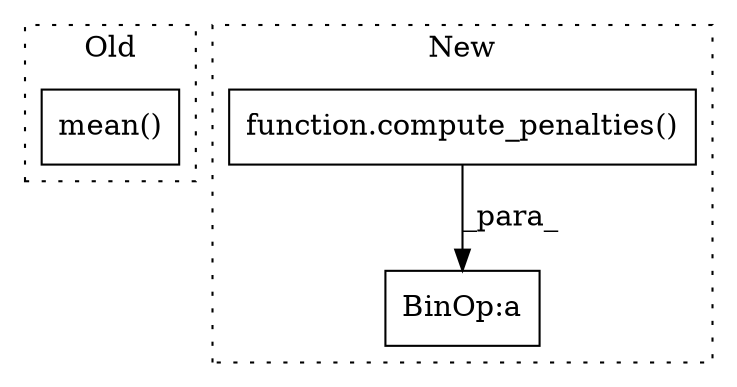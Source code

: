 digraph G {
subgraph cluster0 {
1 [label="mean()" a="75" s="2851" l="69" shape="box"];
label = "Old";
style="dotted";
}
subgraph cluster1 {
2 [label="function.compute_penalties()" a="75" s="4180,4212" l="18,109" shape="box"];
3 [label="BinOp:a" a="82" s="4347" l="3" shape="box"];
label = "New";
style="dotted";
}
2 -> 3 [label="_para_"];
}